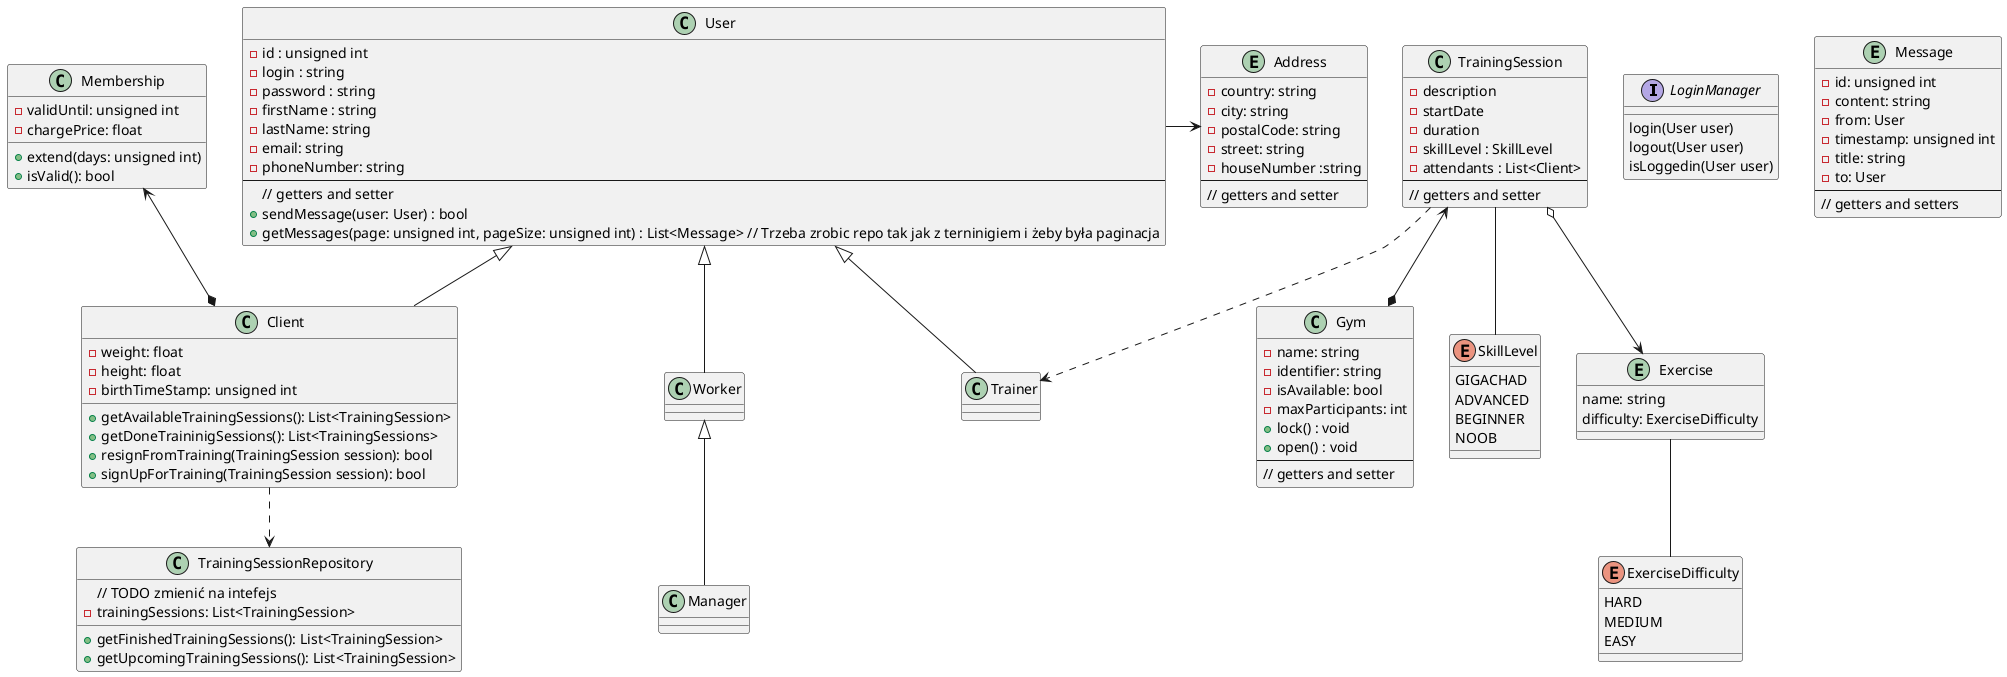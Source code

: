 @startuml

interface LoginManager{
    login(User user)
    logout(User user)
    isLoggedin(User user)
}

entity Address {
  - country: string
  - city: string
  - postalCode: string
  - street: string
  - houseNumber :string
  --
  // getters and setter
}

entity Message{
    - id: unsigned int
    - content: string
    - from: User
    - timestamp: unsigned int
    - title: string
    - to: User
    --
    // getters and setters
}

class User {
  - id : unsigned int
  - login : string
  - password : string
  - firstName : string
  - lastName: string
  - email: string
  - phoneNumber: string
  --
  // getters and setter
  + sendMessage(user: User) : bool
  + getMessages(page: unsigned int, pageSize: unsigned int) : List<Message> // Trzeba zrobic repo tak jak z terninigiem i żeby była paginacja
}

class Membership {
  - validUntil: unsigned int
  - chargePrice: float
  + extend(days: unsigned int)
  + isValid(): bool
}

class Gym {
  - name: string
  - identifier: string
  - isAvailable: bool
  - maxParticipants: int
  + lock() : void
  + open() : void
  --
  // getters and setter
}

class TrainingSession {
  - description
  - startDate
  - duration
  - skillLevel : SkillLevel
  - attendants : List<Client>
  --
  // getters and setter
}

class TrainingSessionRepository {
    // TODO zmienić na intefejs
    - trainingSessions: List<TrainingSession>

    + getFinishedTrainingSessions(): List<TrainingSession>
    + getUpcomingTrainingSessions(): List<TrainingSession>
}


TrainingSession -.> Trainer
TrainingSession <--* Gym

TrainingSession -- SkillLevel

enum SkillLevel{
    GIGACHAD
    ADVANCED
    BEGINNER
    NOOB
}

enum ExerciseDifficulty{
    HARD
    MEDIUM
    EASY
}

entity Exercise{
    name: string
    difficulty: ExerciseDifficulty
}

Exercise -- ExerciseDifficulty

TrainingSession o--> Exercise

class Client {
    - weight: float
    - height: float
    - birthTimeStamp: unsigned int
    + getAvailableTrainingSessions(): List<TrainingSession>
    + getDoneTraininigSessions(): List<TrainingSessions>
    + resignFromTraining(TrainingSession session): bool
    + signUpForTraining(TrainingSession session): bool
}
Client -.> TrainingSessionRepository


Membership <--* Client
User -> Address

User <|-- Client
Worker <|-- Manager
User <|-- Trainer
User <|-- Worker

@enduml
